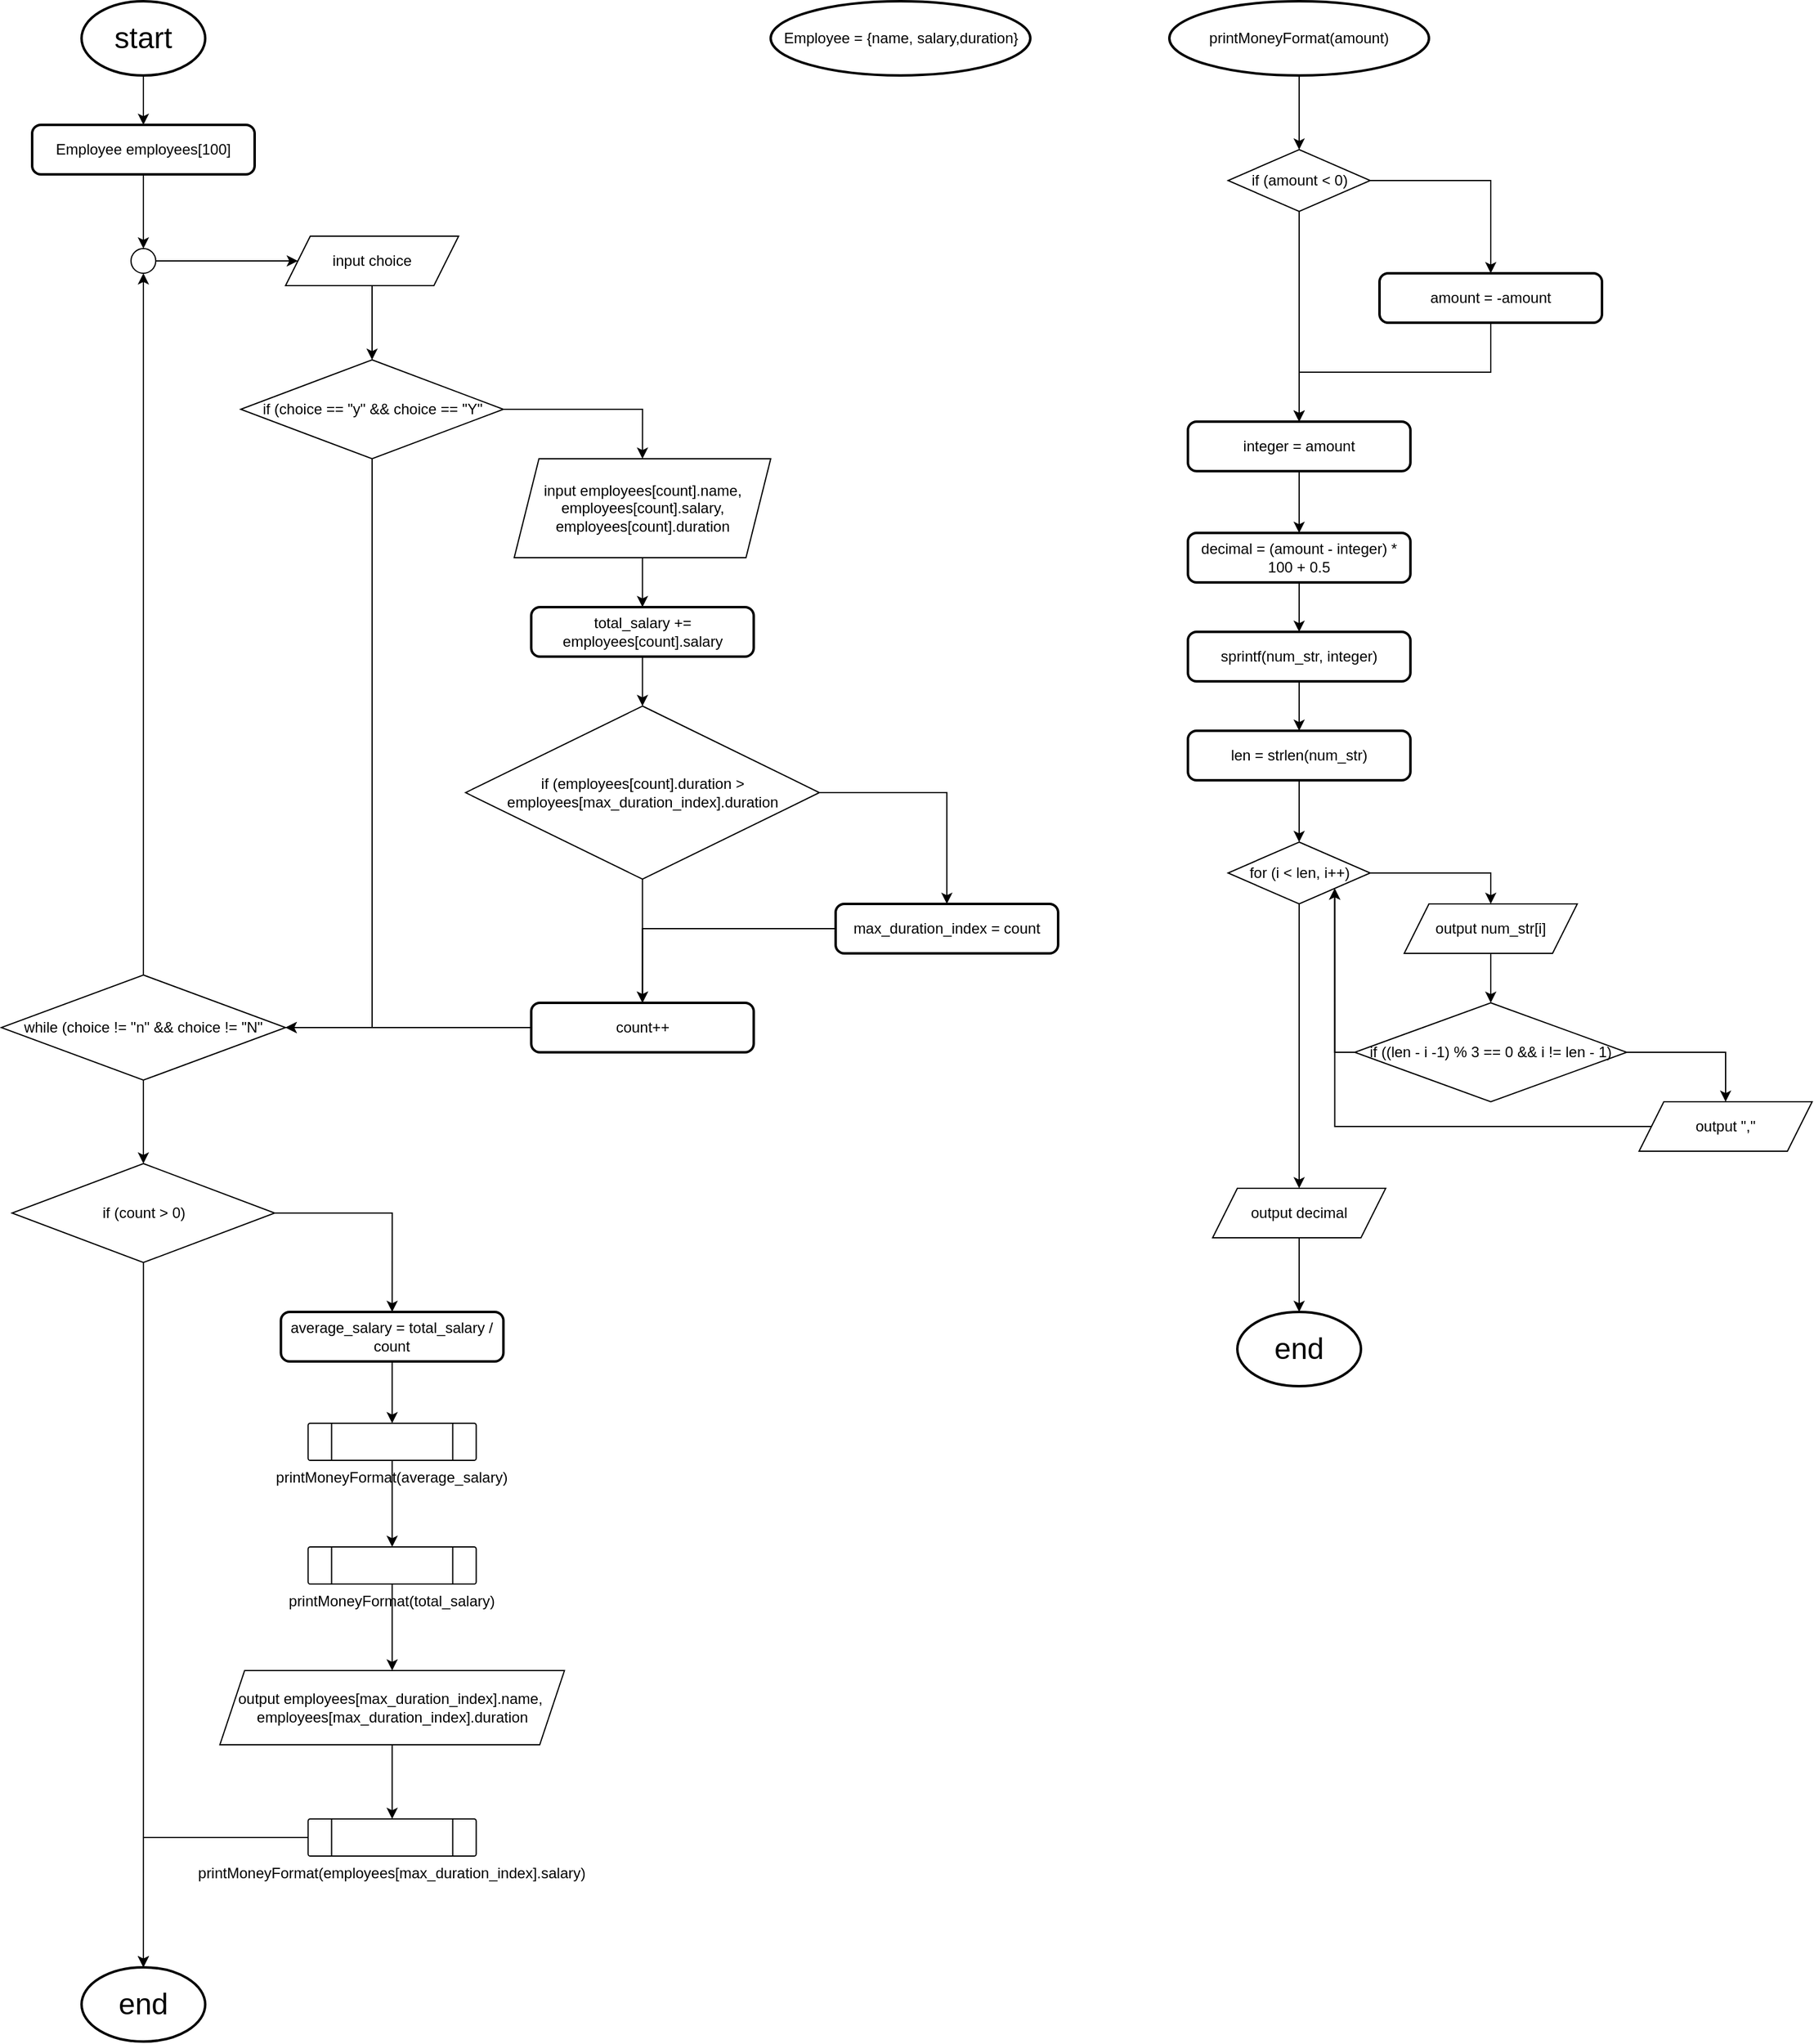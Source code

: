 <mxfile version="25.0.3">
  <diagram name="Page-1" id="KZKBW08YVjabHx45KIqF">
    <mxGraphModel dx="3718" dy="1492" grid="1" gridSize="10" guides="1" tooltips="1" connect="1" arrows="1" fold="1" page="1" pageScale="1" pageWidth="850" pageHeight="1100" math="0" shadow="0">
      <root>
        <mxCell id="0" />
        <mxCell id="1" parent="0" />
        <mxCell id="-c0F85JNOw5ZFshbCZWI-16" style="edgeStyle=orthogonalEdgeStyle;rounded=0;orthogonalLoop=1;jettySize=auto;html=1;entryX=0.5;entryY=0;entryDx=0;entryDy=0;" edge="1" parent="1" source="-c0F85JNOw5ZFshbCZWI-1" target="-c0F85JNOw5ZFshbCZWI-8">
          <mxGeometry relative="1" as="geometry" />
        </mxCell>
        <mxCell id="-c0F85JNOw5ZFshbCZWI-1" value="&lt;font style=&quot;font-size: 24px;&quot;&gt;start&lt;/font&gt;" style="strokeWidth=2;html=1;shape=mxgraph.flowchart.start_1;whiteSpace=wrap;" vertex="1" parent="1">
          <mxGeometry x="-700" y="60" width="100" height="60" as="geometry" />
        </mxCell>
        <mxCell id="-c0F85JNOw5ZFshbCZWI-21" style="edgeStyle=orthogonalEdgeStyle;rounded=0;orthogonalLoop=1;jettySize=auto;html=1;entryX=0.5;entryY=0;entryDx=0;entryDy=0;" edge="1" parent="1" source="-c0F85JNOw5ZFshbCZWI-2" target="-c0F85JNOw5ZFshbCZWI-20">
          <mxGeometry relative="1" as="geometry" />
        </mxCell>
        <mxCell id="-c0F85JNOw5ZFshbCZWI-2" value="input choice" style="shape=parallelogram;perimeter=parallelogramPerimeter;whiteSpace=wrap;html=1;fixedSize=1;" vertex="1" parent="1">
          <mxGeometry x="-535" y="250" width="140" height="40" as="geometry" />
        </mxCell>
        <mxCell id="-c0F85JNOw5ZFshbCZWI-54" style="edgeStyle=orthogonalEdgeStyle;rounded=0;orthogonalLoop=1;jettySize=auto;html=1;entryX=0.5;entryY=0;entryDx=0;entryDy=0;" edge="1" parent="1" source="-c0F85JNOw5ZFshbCZWI-3" target="-c0F85JNOw5ZFshbCZWI-52">
          <mxGeometry relative="1" as="geometry" />
        </mxCell>
        <mxCell id="-c0F85JNOw5ZFshbCZWI-58" style="edgeStyle=orthogonalEdgeStyle;rounded=0;orthogonalLoop=1;jettySize=auto;html=1;entryX=0.5;entryY=0;entryDx=0;entryDy=0;" edge="1" parent="1" source="-c0F85JNOw5ZFshbCZWI-3" target="-c0F85JNOw5ZFshbCZWI-55">
          <mxGeometry relative="1" as="geometry" />
        </mxCell>
        <mxCell id="-c0F85JNOw5ZFshbCZWI-3" value="if (amount &amp;lt; 0)" style="rhombus;whiteSpace=wrap;html=1;" vertex="1" parent="1">
          <mxGeometry x="227.5" y="180" width="115" height="50" as="geometry" />
        </mxCell>
        <mxCell id="-c0F85JNOw5ZFshbCZWI-45" style="edgeStyle=orthogonalEdgeStyle;rounded=0;orthogonalLoop=1;jettySize=auto;html=1;entryX=0.5;entryY=0;entryDx=0;entryDy=0;" edge="1" parent="1" source="-c0F85JNOw5ZFshbCZWI-4" target="-c0F85JNOw5ZFshbCZWI-43">
          <mxGeometry relative="1" as="geometry" />
        </mxCell>
        <mxCell id="-c0F85JNOw5ZFshbCZWI-4" value="printMoneyFormat(average_salary)" style="verticalLabelPosition=bottom;verticalAlign=top;html=1;shape=process;whiteSpace=wrap;rounded=1;size=0.14;arcSize=6;" vertex="1" parent="1">
          <mxGeometry x="-516.75" y="1210" width="136" height="30" as="geometry" />
        </mxCell>
        <mxCell id="-c0F85JNOw5ZFshbCZWI-5" value="&lt;font style=&quot;font-size: 24px;&quot;&gt;end&lt;/font&gt;" style="strokeWidth=2;html=1;shape=mxgraph.flowchart.start_1;whiteSpace=wrap;" vertex="1" parent="1">
          <mxGeometry x="-700" y="1650" width="100" height="60" as="geometry" />
        </mxCell>
        <mxCell id="-c0F85JNOw5ZFshbCZWI-6" value="Employee = {name, salary,duration}" style="strokeWidth=2;html=1;shape=mxgraph.flowchart.start_1;whiteSpace=wrap;" vertex="1" parent="1">
          <mxGeometry x="-142.5" y="60" width="210" height="60" as="geometry" />
        </mxCell>
        <mxCell id="-c0F85JNOw5ZFshbCZWI-53" style="edgeStyle=orthogonalEdgeStyle;rounded=0;orthogonalLoop=1;jettySize=auto;html=1;entryX=0.5;entryY=0;entryDx=0;entryDy=0;" edge="1" parent="1" source="-c0F85JNOw5ZFshbCZWI-7" target="-c0F85JNOw5ZFshbCZWI-3">
          <mxGeometry relative="1" as="geometry" />
        </mxCell>
        <mxCell id="-c0F85JNOw5ZFshbCZWI-7" value="printMoneyFormat(amount)" style="strokeWidth=2;html=1;shape=mxgraph.flowchart.start_1;whiteSpace=wrap;" vertex="1" parent="1">
          <mxGeometry x="180" y="60" width="210" height="60" as="geometry" />
        </mxCell>
        <mxCell id="-c0F85JNOw5ZFshbCZWI-15" style="edgeStyle=orthogonalEdgeStyle;rounded=0;orthogonalLoop=1;jettySize=auto;html=1;entryX=0.5;entryY=0;entryDx=0;entryDy=0;" edge="1" parent="1" source="-c0F85JNOw5ZFshbCZWI-8" target="-c0F85JNOw5ZFshbCZWI-12">
          <mxGeometry relative="1" as="geometry" />
        </mxCell>
        <mxCell id="-c0F85JNOw5ZFshbCZWI-8" value="Employee employees[100]" style="rounded=1;whiteSpace=wrap;html=1;absoluteArcSize=1;arcSize=14;strokeWidth=2;" vertex="1" parent="1">
          <mxGeometry x="-740" y="160" width="180" height="40" as="geometry" />
        </mxCell>
        <mxCell id="-c0F85JNOw5ZFshbCZWI-18" style="edgeStyle=orthogonalEdgeStyle;rounded=0;orthogonalLoop=1;jettySize=auto;html=1;entryX=0.5;entryY=1;entryDx=0;entryDy=0;" edge="1" parent="1" source="-c0F85JNOw5ZFshbCZWI-11" target="-c0F85JNOw5ZFshbCZWI-12">
          <mxGeometry relative="1" as="geometry" />
        </mxCell>
        <mxCell id="-c0F85JNOw5ZFshbCZWI-39" style="edgeStyle=orthogonalEdgeStyle;rounded=0;orthogonalLoop=1;jettySize=auto;html=1;entryX=0.5;entryY=0;entryDx=0;entryDy=0;" edge="1" parent="1" source="-c0F85JNOw5ZFshbCZWI-11" target="-c0F85JNOw5ZFshbCZWI-38">
          <mxGeometry relative="1" as="geometry" />
        </mxCell>
        <mxCell id="-c0F85JNOw5ZFshbCZWI-11" value="while (choice != &quot;n&quot; &amp;amp;&amp;amp; choice != &quot;N&quot;" style="rhombus;whiteSpace=wrap;html=1;" vertex="1" parent="1">
          <mxGeometry x="-765" y="847.5" width="230" height="85" as="geometry" />
        </mxCell>
        <mxCell id="-c0F85JNOw5ZFshbCZWI-19" style="edgeStyle=orthogonalEdgeStyle;rounded=0;orthogonalLoop=1;jettySize=auto;html=1;" edge="1" parent="1" source="-c0F85JNOw5ZFshbCZWI-12" target="-c0F85JNOw5ZFshbCZWI-2">
          <mxGeometry relative="1" as="geometry" />
        </mxCell>
        <mxCell id="-c0F85JNOw5ZFshbCZWI-12" value="" style="ellipse;whiteSpace=wrap;html=1;aspect=fixed;" vertex="1" parent="1">
          <mxGeometry x="-660" y="260" width="20" height="20" as="geometry" />
        </mxCell>
        <mxCell id="-c0F85JNOw5ZFshbCZWI-23" style="edgeStyle=orthogonalEdgeStyle;rounded=0;orthogonalLoop=1;jettySize=auto;html=1;entryX=0.5;entryY=0;entryDx=0;entryDy=0;" edge="1" parent="1" source="-c0F85JNOw5ZFshbCZWI-20" target="-c0F85JNOw5ZFshbCZWI-22">
          <mxGeometry relative="1" as="geometry" />
        </mxCell>
        <mxCell id="-c0F85JNOw5ZFshbCZWI-37" style="edgeStyle=orthogonalEdgeStyle;rounded=0;orthogonalLoop=1;jettySize=auto;html=1;entryX=1;entryY=0.5;entryDx=0;entryDy=0;" edge="1" parent="1" source="-c0F85JNOw5ZFshbCZWI-20" target="-c0F85JNOw5ZFshbCZWI-11">
          <mxGeometry relative="1" as="geometry" />
        </mxCell>
        <mxCell id="-c0F85JNOw5ZFshbCZWI-20" value="if (choice == &quot;y&quot; &amp;amp;&amp;amp; choice == &quot;Y&quot;" style="rhombus;whiteSpace=wrap;html=1;" vertex="1" parent="1">
          <mxGeometry x="-571.25" y="350" width="212.5" height="80" as="geometry" />
        </mxCell>
        <mxCell id="-c0F85JNOw5ZFshbCZWI-27" style="edgeStyle=orthogonalEdgeStyle;rounded=0;orthogonalLoop=1;jettySize=auto;html=1;entryX=0.5;entryY=0;entryDx=0;entryDy=0;" edge="1" parent="1" source="-c0F85JNOw5ZFshbCZWI-22" target="-c0F85JNOw5ZFshbCZWI-26">
          <mxGeometry relative="1" as="geometry" />
        </mxCell>
        <mxCell id="-c0F85JNOw5ZFshbCZWI-22" value="input employees[count].name, employees[count].salary, employees[count].duration" style="shape=parallelogram;perimeter=parallelogramPerimeter;whiteSpace=wrap;html=1;fixedSize=1;" vertex="1" parent="1">
          <mxGeometry x="-350" y="430" width="207.5" height="80" as="geometry" />
        </mxCell>
        <mxCell id="-c0F85JNOw5ZFshbCZWI-30" style="edgeStyle=orthogonalEdgeStyle;rounded=0;orthogonalLoop=1;jettySize=auto;html=1;entryX=0.5;entryY=0;entryDx=0;entryDy=0;" edge="1" parent="1" source="-c0F85JNOw5ZFshbCZWI-26" target="-c0F85JNOw5ZFshbCZWI-29">
          <mxGeometry relative="1" as="geometry" />
        </mxCell>
        <mxCell id="-c0F85JNOw5ZFshbCZWI-26" value="total_salary += employees[count].salary" style="rounded=1;whiteSpace=wrap;html=1;absoluteArcSize=1;arcSize=14;strokeWidth=2;" vertex="1" parent="1">
          <mxGeometry x="-336.25" y="550" width="180" height="40" as="geometry" />
        </mxCell>
        <mxCell id="-c0F85JNOw5ZFshbCZWI-32" style="edgeStyle=orthogonalEdgeStyle;rounded=0;orthogonalLoop=1;jettySize=auto;html=1;entryX=0.5;entryY=0;entryDx=0;entryDy=0;" edge="1" parent="1" source="-c0F85JNOw5ZFshbCZWI-29" target="-c0F85JNOw5ZFshbCZWI-31">
          <mxGeometry relative="1" as="geometry" />
        </mxCell>
        <mxCell id="-c0F85JNOw5ZFshbCZWI-35" style="edgeStyle=orthogonalEdgeStyle;rounded=0;orthogonalLoop=1;jettySize=auto;html=1;" edge="1" parent="1" source="-c0F85JNOw5ZFshbCZWI-29">
          <mxGeometry relative="1" as="geometry">
            <mxPoint x="-246.245" y="870" as="targetPoint" />
          </mxGeometry>
        </mxCell>
        <mxCell id="-c0F85JNOw5ZFshbCZWI-29" value="if (employees[count].duration &amp;gt; employees[max_duration_index].duration" style="rhombus;whiteSpace=wrap;html=1;" vertex="1" parent="1">
          <mxGeometry x="-389.37" y="630" width="286.25" height="140" as="geometry" />
        </mxCell>
        <mxCell id="-c0F85JNOw5ZFshbCZWI-34" style="edgeStyle=orthogonalEdgeStyle;rounded=0;orthogonalLoop=1;jettySize=auto;html=1;entryX=0.5;entryY=0;entryDx=0;entryDy=0;" edge="1" parent="1" source="-c0F85JNOw5ZFshbCZWI-31" target="-c0F85JNOw5ZFshbCZWI-33">
          <mxGeometry relative="1" as="geometry" />
        </mxCell>
        <mxCell id="-c0F85JNOw5ZFshbCZWI-31" value="max_duration_index = count" style="rounded=1;whiteSpace=wrap;html=1;absoluteArcSize=1;arcSize=14;strokeWidth=2;" vertex="1" parent="1">
          <mxGeometry x="-90" y="790" width="180" height="40" as="geometry" />
        </mxCell>
        <mxCell id="-c0F85JNOw5ZFshbCZWI-36" style="edgeStyle=orthogonalEdgeStyle;rounded=0;orthogonalLoop=1;jettySize=auto;html=1;entryX=1;entryY=0.5;entryDx=0;entryDy=0;" edge="1" parent="1" source="-c0F85JNOw5ZFshbCZWI-33" target="-c0F85JNOw5ZFshbCZWI-11">
          <mxGeometry relative="1" as="geometry" />
        </mxCell>
        <mxCell id="-c0F85JNOw5ZFshbCZWI-33" value="count++" style="rounded=1;whiteSpace=wrap;html=1;absoluteArcSize=1;arcSize=14;strokeWidth=2;" vertex="1" parent="1">
          <mxGeometry x="-336.25" y="870" width="180" height="40" as="geometry" />
        </mxCell>
        <mxCell id="-c0F85JNOw5ZFshbCZWI-41" style="edgeStyle=orthogonalEdgeStyle;rounded=0;orthogonalLoop=1;jettySize=auto;html=1;entryX=0.5;entryY=0;entryDx=0;entryDy=0;" edge="1" parent="1" source="-c0F85JNOw5ZFshbCZWI-38" target="-c0F85JNOw5ZFshbCZWI-40">
          <mxGeometry relative="1" as="geometry" />
        </mxCell>
        <mxCell id="-c0F85JNOw5ZFshbCZWI-38" value="if (count &amp;gt; 0)" style="rhombus;whiteSpace=wrap;html=1;" vertex="1" parent="1">
          <mxGeometry x="-756.25" y="1000" width="212.5" height="80" as="geometry" />
        </mxCell>
        <mxCell id="-c0F85JNOw5ZFshbCZWI-44" style="edgeStyle=orthogonalEdgeStyle;rounded=0;orthogonalLoop=1;jettySize=auto;html=1;entryX=0.5;entryY=0;entryDx=0;entryDy=0;" edge="1" parent="1" source="-c0F85JNOw5ZFshbCZWI-40" target="-c0F85JNOw5ZFshbCZWI-4">
          <mxGeometry relative="1" as="geometry" />
        </mxCell>
        <mxCell id="-c0F85JNOw5ZFshbCZWI-40" value="average_salary = total_salary / count" style="rounded=1;whiteSpace=wrap;html=1;absoluteArcSize=1;arcSize=14;strokeWidth=2;" vertex="1" parent="1">
          <mxGeometry x="-538.75" y="1120" width="180" height="40" as="geometry" />
        </mxCell>
        <mxCell id="-c0F85JNOw5ZFshbCZWI-47" style="edgeStyle=orthogonalEdgeStyle;rounded=0;orthogonalLoop=1;jettySize=auto;html=1;entryX=0.5;entryY=0;entryDx=0;entryDy=0;" edge="1" parent="1" source="-c0F85JNOw5ZFshbCZWI-43" target="-c0F85JNOw5ZFshbCZWI-46">
          <mxGeometry relative="1" as="geometry" />
        </mxCell>
        <mxCell id="-c0F85JNOw5ZFshbCZWI-43" value="printMoneyFormat(total_salary)" style="verticalLabelPosition=bottom;verticalAlign=top;html=1;shape=process;whiteSpace=wrap;rounded=1;size=0.14;arcSize=6;" vertex="1" parent="1">
          <mxGeometry x="-516.75" y="1310" width="136" height="30" as="geometry" />
        </mxCell>
        <mxCell id="-c0F85JNOw5ZFshbCZWI-49" style="edgeStyle=orthogonalEdgeStyle;rounded=0;orthogonalLoop=1;jettySize=auto;html=1;entryX=0.5;entryY=0;entryDx=0;entryDy=0;" edge="1" parent="1" source="-c0F85JNOw5ZFshbCZWI-46" target="-c0F85JNOw5ZFshbCZWI-48">
          <mxGeometry relative="1" as="geometry" />
        </mxCell>
        <mxCell id="-c0F85JNOw5ZFshbCZWI-46" value="output&amp;nbsp;employees[max_duration_index].name,&amp;nbsp;&lt;div&gt;employees[max_duration_index].duration&lt;/div&gt;" style="shape=parallelogram;perimeter=parallelogramPerimeter;whiteSpace=wrap;html=1;fixedSize=1;" vertex="1" parent="1">
          <mxGeometry x="-588.12" y="1410" width="278.75" height="60" as="geometry" />
        </mxCell>
        <mxCell id="-c0F85JNOw5ZFshbCZWI-48" value="printMoneyFormat(employees[max_duration_index].salary)" style="verticalLabelPosition=bottom;verticalAlign=top;html=1;shape=process;whiteSpace=wrap;rounded=1;size=0.14;arcSize=6;" vertex="1" parent="1">
          <mxGeometry x="-516.75" y="1530" width="136" height="30" as="geometry" />
        </mxCell>
        <mxCell id="-c0F85JNOw5ZFshbCZWI-50" style="edgeStyle=orthogonalEdgeStyle;rounded=0;orthogonalLoop=1;jettySize=auto;html=1;entryX=0.5;entryY=0;entryDx=0;entryDy=0;entryPerimeter=0;" edge="1" parent="1" source="-c0F85JNOw5ZFshbCZWI-38" target="-c0F85JNOw5ZFshbCZWI-5">
          <mxGeometry relative="1" as="geometry" />
        </mxCell>
        <mxCell id="-c0F85JNOw5ZFshbCZWI-51" style="edgeStyle=orthogonalEdgeStyle;rounded=0;orthogonalLoop=1;jettySize=auto;html=1;entryX=0.5;entryY=0;entryDx=0;entryDy=0;entryPerimeter=0;" edge="1" parent="1" source="-c0F85JNOw5ZFshbCZWI-48" target="-c0F85JNOw5ZFshbCZWI-5">
          <mxGeometry relative="1" as="geometry" />
        </mxCell>
        <mxCell id="-c0F85JNOw5ZFshbCZWI-59" style="edgeStyle=orthogonalEdgeStyle;rounded=0;orthogonalLoop=1;jettySize=auto;html=1;entryX=0.5;entryY=0;entryDx=0;entryDy=0;" edge="1" parent="1" source="-c0F85JNOw5ZFshbCZWI-52" target="-c0F85JNOw5ZFshbCZWI-55">
          <mxGeometry relative="1" as="geometry" />
        </mxCell>
        <mxCell id="-c0F85JNOw5ZFshbCZWI-52" value="amount = -amount" style="rounded=1;whiteSpace=wrap;html=1;absoluteArcSize=1;arcSize=14;strokeWidth=2;" vertex="1" parent="1">
          <mxGeometry x="350" y="280" width="180" height="40" as="geometry" />
        </mxCell>
        <mxCell id="-c0F85JNOw5ZFshbCZWI-60" style="edgeStyle=orthogonalEdgeStyle;rounded=0;orthogonalLoop=1;jettySize=auto;html=1;entryX=0.5;entryY=0;entryDx=0;entryDy=0;" edge="1" parent="1" source="-c0F85JNOw5ZFshbCZWI-55" target="-c0F85JNOw5ZFshbCZWI-56">
          <mxGeometry relative="1" as="geometry" />
        </mxCell>
        <mxCell id="-c0F85JNOw5ZFshbCZWI-55" value="integer = amount" style="rounded=1;whiteSpace=wrap;html=1;absoluteArcSize=1;arcSize=14;strokeWidth=2;" vertex="1" parent="1">
          <mxGeometry x="195" y="400" width="180" height="40" as="geometry" />
        </mxCell>
        <mxCell id="-c0F85JNOw5ZFshbCZWI-63" style="edgeStyle=orthogonalEdgeStyle;rounded=0;orthogonalLoop=1;jettySize=auto;html=1;entryX=0.5;entryY=0;entryDx=0;entryDy=0;" edge="1" parent="1" source="-c0F85JNOw5ZFshbCZWI-56" target="-c0F85JNOw5ZFshbCZWI-61">
          <mxGeometry relative="1" as="geometry" />
        </mxCell>
        <mxCell id="-c0F85JNOw5ZFshbCZWI-56" value="decimal = (amount - integer) * 100 + 0.5" style="rounded=1;whiteSpace=wrap;html=1;absoluteArcSize=1;arcSize=14;strokeWidth=2;" vertex="1" parent="1">
          <mxGeometry x="195" y="490" width="180" height="40" as="geometry" />
        </mxCell>
        <mxCell id="-c0F85JNOw5ZFshbCZWI-64" style="edgeStyle=orthogonalEdgeStyle;rounded=0;orthogonalLoop=1;jettySize=auto;html=1;entryX=0.5;entryY=0;entryDx=0;entryDy=0;" edge="1" parent="1" source="-c0F85JNOw5ZFshbCZWI-61" target="-c0F85JNOw5ZFshbCZWI-62">
          <mxGeometry relative="1" as="geometry" />
        </mxCell>
        <mxCell id="-c0F85JNOw5ZFshbCZWI-61" value="sprintf(num_str, integer)" style="rounded=1;whiteSpace=wrap;html=1;absoluteArcSize=1;arcSize=14;strokeWidth=2;" vertex="1" parent="1">
          <mxGeometry x="195" y="570" width="180" height="40" as="geometry" />
        </mxCell>
        <mxCell id="-c0F85JNOw5ZFshbCZWI-68" style="edgeStyle=orthogonalEdgeStyle;rounded=0;orthogonalLoop=1;jettySize=auto;html=1;entryX=0.5;entryY=0;entryDx=0;entryDy=0;" edge="1" parent="1" source="-c0F85JNOw5ZFshbCZWI-62" target="-c0F85JNOw5ZFshbCZWI-65">
          <mxGeometry relative="1" as="geometry" />
        </mxCell>
        <mxCell id="-c0F85JNOw5ZFshbCZWI-62" value="len = strlen(num_str)" style="rounded=1;whiteSpace=wrap;html=1;absoluteArcSize=1;arcSize=14;strokeWidth=2;" vertex="1" parent="1">
          <mxGeometry x="195" y="650" width="180" height="40" as="geometry" />
        </mxCell>
        <mxCell id="-c0F85JNOw5ZFshbCZWI-69" style="edgeStyle=orthogonalEdgeStyle;rounded=0;orthogonalLoop=1;jettySize=auto;html=1;entryX=0.5;entryY=0;entryDx=0;entryDy=0;" edge="1" parent="1" source="-c0F85JNOw5ZFshbCZWI-65" target="-c0F85JNOw5ZFshbCZWI-67">
          <mxGeometry relative="1" as="geometry" />
        </mxCell>
        <mxCell id="-c0F85JNOw5ZFshbCZWI-79" style="edgeStyle=orthogonalEdgeStyle;rounded=0;orthogonalLoop=1;jettySize=auto;html=1;entryX=0.5;entryY=0;entryDx=0;entryDy=0;" edge="1" parent="1" source="-c0F85JNOw5ZFshbCZWI-65" target="-c0F85JNOw5ZFshbCZWI-78">
          <mxGeometry relative="1" as="geometry" />
        </mxCell>
        <mxCell id="-c0F85JNOw5ZFshbCZWI-65" value="for (i &amp;lt; len, i++)" style="rhombus;whiteSpace=wrap;html=1;" vertex="1" parent="1">
          <mxGeometry x="227.5" y="740" width="115" height="50" as="geometry" />
        </mxCell>
        <mxCell id="-c0F85JNOw5ZFshbCZWI-72" style="edgeStyle=orthogonalEdgeStyle;rounded=0;orthogonalLoop=1;jettySize=auto;html=1;entryX=0.5;entryY=0;entryDx=0;entryDy=0;" edge="1" parent="1" source="-c0F85JNOw5ZFshbCZWI-66" target="-c0F85JNOw5ZFshbCZWI-71">
          <mxGeometry relative="1" as="geometry" />
        </mxCell>
        <mxCell id="-c0F85JNOw5ZFshbCZWI-76" style="edgeStyle=orthogonalEdgeStyle;rounded=0;orthogonalLoop=1;jettySize=auto;html=1;entryX=1;entryY=1;entryDx=0;entryDy=0;" edge="1" parent="1" source="-c0F85JNOw5ZFshbCZWI-66" target="-c0F85JNOw5ZFshbCZWI-65">
          <mxGeometry relative="1" as="geometry">
            <Array as="points">
              <mxPoint x="314" y="910" />
            </Array>
          </mxGeometry>
        </mxCell>
        <mxCell id="-c0F85JNOw5ZFshbCZWI-66" value="if ((len - i -1) % 3 == 0 &amp;amp;&amp;amp; i != len - 1)" style="rhombus;whiteSpace=wrap;html=1;" vertex="1" parent="1">
          <mxGeometry x="330" y="870" width="220" height="80" as="geometry" />
        </mxCell>
        <mxCell id="-c0F85JNOw5ZFshbCZWI-70" style="edgeStyle=orthogonalEdgeStyle;rounded=0;orthogonalLoop=1;jettySize=auto;html=1;entryX=0.5;entryY=0;entryDx=0;entryDy=0;" edge="1" parent="1" source="-c0F85JNOw5ZFshbCZWI-67" target="-c0F85JNOw5ZFshbCZWI-66">
          <mxGeometry relative="1" as="geometry" />
        </mxCell>
        <mxCell id="-c0F85JNOw5ZFshbCZWI-67" value="output num_str[i]" style="shape=parallelogram;perimeter=parallelogramPerimeter;whiteSpace=wrap;html=1;fixedSize=1;" vertex="1" parent="1">
          <mxGeometry x="370" y="790" width="140" height="40" as="geometry" />
        </mxCell>
        <mxCell id="-c0F85JNOw5ZFshbCZWI-74" style="edgeStyle=orthogonalEdgeStyle;rounded=0;orthogonalLoop=1;jettySize=auto;html=1;entryX=1;entryY=1;entryDx=0;entryDy=0;" edge="1" parent="1" source="-c0F85JNOw5ZFshbCZWI-71" target="-c0F85JNOw5ZFshbCZWI-65">
          <mxGeometry relative="1" as="geometry" />
        </mxCell>
        <mxCell id="-c0F85JNOw5ZFshbCZWI-71" value="output &quot;,&quot;" style="shape=parallelogram;perimeter=parallelogramPerimeter;whiteSpace=wrap;html=1;fixedSize=1;" vertex="1" parent="1">
          <mxGeometry x="560" y="950" width="140" height="40" as="geometry" />
        </mxCell>
        <mxCell id="-c0F85JNOw5ZFshbCZWI-81" style="edgeStyle=orthogonalEdgeStyle;rounded=0;orthogonalLoop=1;jettySize=auto;html=1;" edge="1" parent="1" source="-c0F85JNOw5ZFshbCZWI-78" target="-c0F85JNOw5ZFshbCZWI-80">
          <mxGeometry relative="1" as="geometry" />
        </mxCell>
        <mxCell id="-c0F85JNOw5ZFshbCZWI-78" value="output decimal" style="shape=parallelogram;perimeter=parallelogramPerimeter;whiteSpace=wrap;html=1;fixedSize=1;" vertex="1" parent="1">
          <mxGeometry x="215" y="1020" width="140" height="40" as="geometry" />
        </mxCell>
        <mxCell id="-c0F85JNOw5ZFshbCZWI-80" value="&lt;font style=&quot;font-size: 24px;&quot;&gt;end&lt;/font&gt;" style="strokeWidth=2;html=1;shape=mxgraph.flowchart.start_1;whiteSpace=wrap;" vertex="1" parent="1">
          <mxGeometry x="235" y="1120" width="100" height="60" as="geometry" />
        </mxCell>
      </root>
    </mxGraphModel>
  </diagram>
</mxfile>
